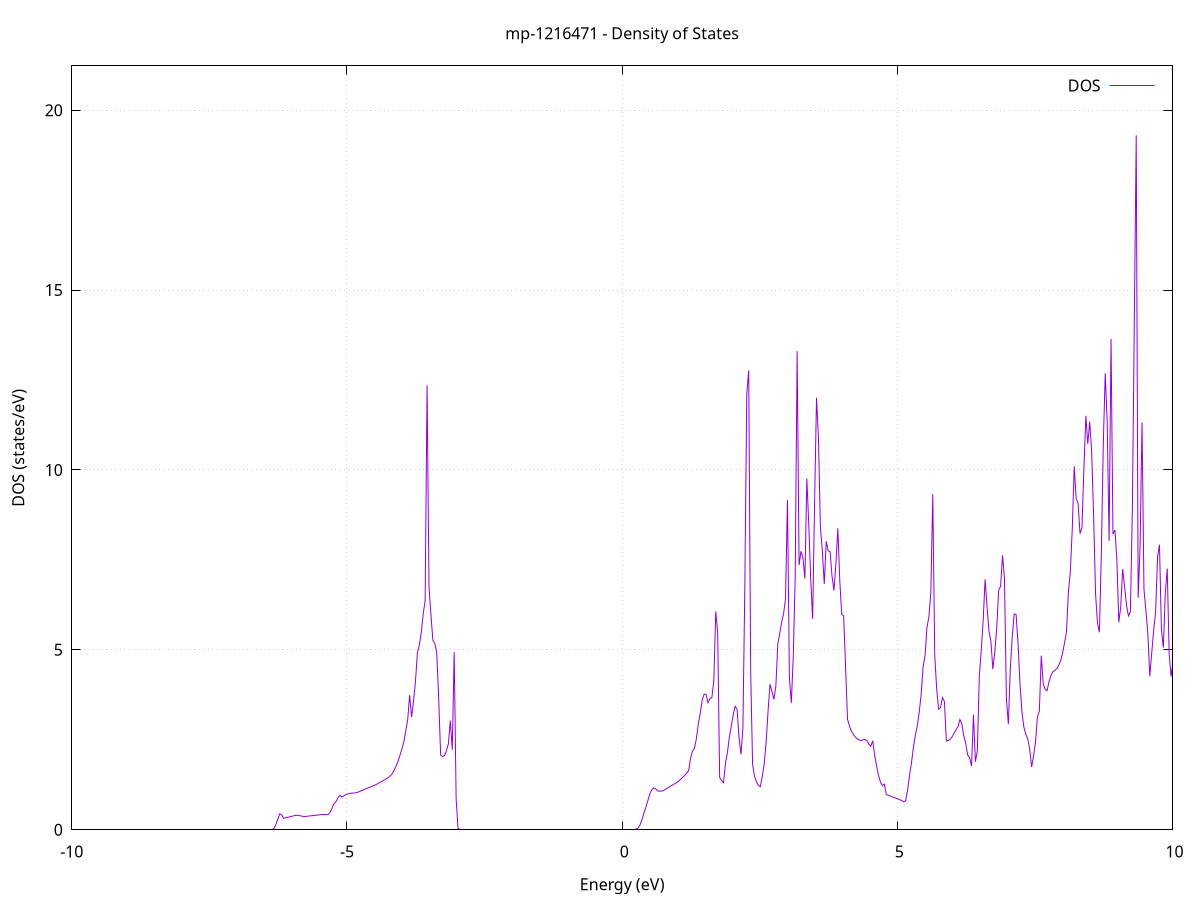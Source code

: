 set title 'mp-1216471 - Density of States'
set xlabel 'Energy (eV)'
set ylabel 'DOS (states/eV)'
set grid
set xrange [-10:10]
set yrange [0:21.230]
set xzeroaxis lt -1
set terminal png size 800,600
set output 'mp-1216471_dos_gnuplot.png'
plot '-' using 1:2 with lines title 'DOS'
-34.842600 0.000000
-34.807400 0.000000
-34.772200 0.000000
-34.737000 0.000000
-34.701800 0.000000
-34.666600 0.000000
-34.631400 0.000000
-34.596200 0.000000
-34.561000 0.000000
-34.525800 0.000000
-34.490600 0.000000
-34.455400 0.000000
-34.420200 0.000000
-34.385000 0.000000
-34.349700 0.000000
-34.314500 0.000000
-34.279300 0.000000
-34.244100 0.000000
-34.208900 0.000000
-34.173700 0.000000
-34.138500 0.000000
-34.103300 0.000000
-34.068100 0.000000
-34.032900 0.000000
-33.997700 0.000000
-33.962500 0.000000
-33.927300 0.000000
-33.892100 0.000000
-33.856900 0.000000
-33.821700 0.000000
-33.786500 0.000000
-33.751200 0.000000
-33.716000 0.000000
-33.680800 0.000000
-33.645600 0.000000
-33.610400 0.000000
-33.575200 0.000000
-33.540000 0.000000
-33.504800 0.000000
-33.469600 0.000000
-33.434400 0.000000
-33.399200 0.000000
-33.364000 0.000000
-33.328800 0.000000
-33.293600 0.000000
-33.258400 0.000000
-33.223200 0.000000
-33.187900 0.000000
-33.152700 0.000000
-33.117500 0.000000
-33.082300 0.000000
-33.047100 0.000000
-33.011900 0.000000
-32.976700 0.000000
-32.941500 0.000000
-32.906300 0.000000
-32.871100 0.000000
-32.835900 0.000000
-32.800700 0.000000
-32.765500 0.000000
-32.730300 0.000000
-32.695100 0.000000
-32.659900 0.000000
-32.624700 0.000000
-32.589400 0.000000
-32.554200 0.000000
-32.519000 0.000000
-32.483800 0.000000
-32.448600 0.000000
-32.413400 0.000000
-32.378200 0.000000
-32.343000 0.000000
-32.307800 0.000000
-32.272600 0.000000
-32.237400 0.000000
-32.202200 0.000000
-32.167000 0.000000
-32.131800 0.000000
-32.096600 0.000000
-32.061400 0.000000
-32.026200 0.000000
-31.990900 0.000000
-31.955700 0.000000
-31.920500 0.000000
-31.885300 0.000000
-31.850100 0.000000
-31.814900 0.000000
-31.779700 0.000000
-31.744500 0.000000
-31.709300 0.000000
-31.674100 0.000000
-31.638900 2.908600
-31.603700 18.404400
-31.568500 37.051000
-31.533300 29.030700
-31.498100 7.754800
-31.462900 14.136400
-31.427600 19.042100
-31.392400 38.258300
-31.357200 69.620100
-31.322000 35.448400
-31.286800 25.895700
-31.251600 0.000000
-31.216400 0.000000
-31.181200 0.000000
-31.146000 0.000000
-31.110800 0.000000
-31.075600 0.000000
-31.040400 0.000000
-31.005200 0.000000
-30.970000 0.016000
-30.934800 16.736400
-30.899600 46.243000
-30.864400 13.378600
-30.829100 13.669500
-30.793900 33.897800
-30.758700 20.008800
-30.723500 54.927100
-30.688300 46.913100
-30.653100 23.459900
-30.617900 53.032400
-30.582700 0.000000
-30.547500 0.000000
-30.512300 0.000000
-30.477100 0.000000
-30.441900 0.000000
-30.406700 0.000000
-30.371500 0.000000
-30.336300 0.000000
-30.301100 0.000000
-30.265900 0.000000
-30.230600 0.000000
-30.195400 0.000000
-30.160200 0.000000
-30.125000 0.000000
-30.089800 0.000000
-30.054600 0.000000
-30.019400 0.000000
-29.984200 0.000000
-29.949000 0.000000
-29.913800 0.000000
-29.878600 0.000000
-29.843400 0.000000
-29.808200 0.000000
-29.773000 0.000000
-29.737800 0.000000
-29.702600 0.000000
-29.667300 0.000000
-29.632100 0.000000
-29.596900 0.000000
-29.561700 0.000000
-29.526500 0.000000
-29.491300 0.000000
-29.456100 0.000000
-29.420900 0.000000
-29.385700 0.000000
-29.350500 0.000000
-29.315300 0.000000
-29.280100 0.000000
-29.244900 0.000000
-29.209700 0.000000
-29.174500 0.000000
-29.139300 0.000000
-29.104100 0.000000
-29.068800 0.000000
-29.033600 0.000000
-28.998400 0.000000
-28.963200 0.000000
-28.928000 0.000000
-28.892800 0.000000
-28.857600 0.000000
-28.822400 0.000000
-28.787200 0.000000
-28.752000 0.000000
-28.716800 0.000000
-28.681600 0.000000
-28.646400 0.000000
-28.611200 0.000000
-28.576000 0.000000
-28.540800 0.000000
-28.505600 0.000000
-28.470300 0.000000
-28.435100 0.000000
-28.399900 0.000000
-28.364700 0.000000
-28.329500 0.000000
-28.294300 0.000000
-28.259100 0.000000
-28.223900 0.000000
-28.188700 0.000000
-28.153500 0.000000
-28.118300 0.000000
-28.083100 0.000000
-28.047900 0.000000
-28.012700 0.000000
-27.977500 0.000000
-27.942300 0.000000
-27.907000 0.000000
-27.871800 0.000000
-27.836600 0.000000
-27.801400 0.000000
-27.766200 0.000000
-27.731000 0.000000
-27.695800 0.000000
-27.660600 0.000000
-27.625400 0.000000
-27.590200 0.000000
-27.555000 0.000000
-27.519800 0.000000
-27.484600 0.000000
-27.449400 0.000000
-27.414200 0.000000
-27.379000 0.000000
-27.343800 0.000000
-27.308500 0.000000
-27.273300 0.000000
-27.238100 0.000000
-27.202900 0.000000
-27.167700 0.000000
-27.132500 0.000000
-27.097300 0.000000
-27.062100 0.000000
-27.026900 0.000000
-26.991700 0.000000
-26.956500 0.000000
-26.921300 0.000000
-26.886100 0.000000
-26.850900 0.000000
-26.815700 0.000000
-26.780500 0.000000
-26.745300 0.000000
-26.710000 0.000000
-26.674800 0.000000
-26.639600 0.000000
-26.604400 0.000000
-26.569200 0.000000
-26.534000 0.000000
-26.498800 0.000000
-26.463600 0.000000
-26.428400 0.000000
-26.393200 0.000000
-26.358000 0.000000
-26.322800 0.000000
-26.287600 0.000000
-26.252400 0.000000
-26.217200 0.000000
-26.182000 0.000000
-26.146800 0.000000
-26.111500 0.000000
-26.076300 0.000000
-26.041100 0.000000
-26.005900 0.000000
-25.970700 0.000000
-25.935500 0.000000
-25.900300 0.000000
-25.865100 0.000000
-25.829900 0.000000
-25.794700 0.000000
-25.759500 0.000000
-25.724300 0.000000
-25.689100 0.000000
-25.653900 0.000000
-25.618700 0.000000
-25.583500 0.000000
-25.548200 0.000000
-25.513000 0.000000
-25.477800 0.000000
-25.442600 0.000000
-25.407400 0.000000
-25.372200 0.000000
-25.337000 0.000000
-25.301800 0.000000
-25.266600 0.000000
-25.231400 0.000000
-25.196200 0.000000
-25.161000 0.000000
-25.125800 0.000000
-25.090600 0.000000
-25.055400 0.000000
-25.020200 0.000000
-24.985000 0.000000
-24.949700 0.000000
-24.914500 0.000000
-24.879300 0.000000
-24.844100 0.000000
-24.808900 0.000000
-24.773700 0.000000
-24.738500 0.000000
-24.703300 0.000000
-24.668100 0.000000
-24.632900 0.000000
-24.597700 0.000000
-24.562500 0.000000
-24.527300 0.000000
-24.492100 0.000000
-24.456900 0.000000
-24.421700 0.000000
-24.386500 0.000000
-24.351200 0.000000
-24.316000 0.000000
-24.280800 0.000000
-24.245600 0.000000
-24.210400 0.000000
-24.175200 0.000000
-24.140000 0.000000
-24.104800 0.000000
-24.069600 0.000000
-24.034400 0.000000
-23.999200 0.000000
-23.964000 0.000000
-23.928800 0.000000
-23.893600 0.000000
-23.858400 0.000000
-23.823200 0.000000
-23.787900 0.000000
-23.752700 0.000000
-23.717500 0.000000
-23.682300 0.000000
-23.647100 0.000000
-23.611900 0.000000
-23.576700 0.000000
-23.541500 0.000000
-23.506300 0.000000
-23.471100 0.000000
-23.435900 0.000000
-23.400700 0.000000
-23.365500 0.000000
-23.330300 0.000000
-23.295100 0.000000
-23.259900 0.000000
-23.224700 0.000000
-23.189400 0.000000
-23.154200 0.000000
-23.119000 0.000000
-23.083800 0.000000
-23.048600 0.000000
-23.013400 0.000000
-22.978200 0.000000
-22.943000 0.000000
-22.907800 0.000000
-22.872600 0.000000
-22.837400 0.000000
-22.802200 0.000000
-22.767000 0.000000
-22.731800 0.000000
-22.696600 0.000000
-22.661400 0.000000
-22.626200 0.000000
-22.590900 0.000000
-22.555700 0.000000
-22.520500 0.000000
-22.485300 0.000000
-22.450100 0.000000
-22.414900 0.000000
-22.379700 0.000000
-22.344500 0.000000
-22.309300 0.000000
-22.274100 0.000000
-22.238900 0.000000
-22.203700 0.000000
-22.168500 0.000000
-22.133300 0.000000
-22.098100 0.000000
-22.062900 0.000000
-22.027600 0.000000
-21.992400 0.000000
-21.957200 0.000000
-21.922000 0.000000
-21.886800 0.000000
-21.851600 0.000000
-21.816400 0.000000
-21.781200 0.000000
-21.746000 0.000000
-21.710800 0.000000
-21.675600 0.000000
-21.640400 0.000000
-21.605200 0.000000
-21.570000 0.000000
-21.534800 0.000000
-21.499600 0.000000
-21.464400 0.000000
-21.429100 0.000000
-21.393900 0.000000
-21.358700 0.000000
-21.323500 0.000000
-21.288300 0.000000
-21.253100 0.000000
-21.217900 0.000000
-21.182700 0.000000
-21.147500 0.000000
-21.112300 0.000000
-21.077100 0.000000
-21.041900 0.000000
-21.006700 0.000000
-20.971500 0.000000
-20.936300 0.000000
-20.901100 0.000000
-20.865900 0.000000
-20.830600 0.000000
-20.795400 0.000000
-20.760200 0.000000
-20.725000 0.000000
-20.689800 0.000000
-20.654600 0.000000
-20.619400 0.000000
-20.584200 0.000000
-20.549000 0.000000
-20.513800 0.000000
-20.478600 0.000000
-20.443400 0.000000
-20.408200 0.000000
-20.373000 0.000000
-20.337800 0.000000
-20.302600 0.000000
-20.267400 0.000000
-20.232100 0.000000
-20.196900 0.000000
-20.161700 0.000000
-20.126500 0.000000
-20.091300 0.000000
-20.056100 0.000000
-20.020900 0.000000
-19.985700 0.000000
-19.950500 0.000000
-19.915300 0.000000
-19.880100 0.000000
-19.844900 0.000000
-19.809700 0.000000
-19.774500 0.000000
-19.739300 0.000000
-19.704100 0.000000
-19.668800 0.000000
-19.633600 0.000000
-19.598400 0.000000
-19.563200 0.000000
-19.528000 0.000000
-19.492800 0.000000
-19.457600 0.000000
-19.422400 0.000000
-19.387200 0.000000
-19.352000 0.000000
-19.316800 0.000000
-19.281600 0.000000
-19.246400 0.000000
-19.211200 0.000000
-19.176000 0.000000
-19.140800 0.000000
-19.105600 0.000000
-19.070300 0.000000
-19.035100 0.000000
-18.999900 0.000000
-18.964700 0.000000
-18.929500 0.000000
-18.894300 0.000000
-18.859100 0.000000
-18.823900 0.000000
-18.788700 0.000000
-18.753500 0.000000
-18.718300 0.000000
-18.683100 0.000000
-18.647900 0.000000
-18.612700 0.000000
-18.577500 0.000000
-18.542300 0.000000
-18.507100 0.000000
-18.471800 0.000000
-18.436600 0.000000
-18.401400 0.000000
-18.366200 0.000000
-18.331000 0.000000
-18.295800 0.000000
-18.260600 0.000000
-18.225400 0.000000
-18.190200 0.000000
-18.155000 0.000000
-18.119800 0.000000
-18.084600 0.000000
-18.049400 0.000000
-18.014200 0.000000
-17.979000 0.000000
-17.943800 0.000000
-17.908500 0.000000
-17.873300 0.000000
-17.838100 0.000000
-17.802900 0.000000
-17.767700 0.000000
-17.732500 0.000000
-17.697300 0.000000
-17.662100 0.000000
-17.626900 0.000000
-17.591700 0.000000
-17.556500 0.000000
-17.521300 0.000000
-17.486100 0.000000
-17.450900 0.000000
-17.415700 0.000000
-17.380500 0.000000
-17.345300 0.000000
-17.310000 0.000000
-17.274800 0.000000
-17.239600 0.000000
-17.204400 0.000000
-17.169200 0.000000
-17.134000 0.000000
-17.098800 0.000000
-17.063600 0.000000
-17.028400 0.000000
-16.993200 0.000000
-16.958000 0.000000
-16.922800 0.000000
-16.887600 0.000000
-16.852400 0.000000
-16.817200 0.000000
-16.782000 0.000000
-16.746800 0.000000
-16.711500 0.000000
-16.676300 0.000000
-16.641100 0.000000
-16.605900 0.000000
-16.570700 0.000000
-16.535500 0.000000
-16.500300 0.000000
-16.465100 0.000000
-16.429900 0.000000
-16.394700 0.000000
-16.359500 0.000000
-16.324300 0.000000
-16.289100 0.000000
-16.253900 0.000000
-16.218700 0.000000
-16.183500 0.000000
-16.148200 0.000000
-16.113000 0.000000
-16.077800 0.000000
-16.042600 0.000000
-16.007400 0.000000
-15.972200 0.000000
-15.937000 0.000000
-15.901800 0.000000
-15.866600 0.000000
-15.831400 0.000000
-15.796200 0.000000
-15.761000 0.000000
-15.725800 0.000000
-15.690600 0.000000
-15.655400 0.000000
-15.620200 0.000000
-15.585000 0.000000
-15.549700 0.000000
-15.514500 0.000000
-15.479300 0.000000
-15.444100 0.000000
-15.408900 0.000000
-15.373700 0.000000
-15.338500 0.000000
-15.303300 0.000000
-15.268100 0.000000
-15.232900 0.000000
-15.197700 0.000000
-15.162500 0.000000
-15.127300 0.000000
-15.092100 0.000000
-15.056900 0.000000
-15.021700 0.000000
-14.986500 0.000000
-14.951200 0.000000
-14.916000 0.000000
-14.880800 0.000000
-14.845600 0.000000
-14.810400 0.000000
-14.775200 0.000000
-14.740000 0.000000
-14.704800 0.000000
-14.669600 0.000000
-14.634400 0.000000
-14.599200 0.000000
-14.564000 0.000000
-14.528800 0.000000
-14.493600 0.000000
-14.458400 0.000000
-14.423200 0.000000
-14.387900 0.000000
-14.352700 0.000000
-14.317500 0.000000
-14.282300 0.000000
-14.247100 0.000000
-14.211900 0.000000
-14.176700 0.000000
-14.141500 0.000000
-14.106300 0.000000
-14.071100 0.000000
-14.035900 0.000000
-14.000700 0.000000
-13.965500 0.000000
-13.930300 0.000000
-13.895100 0.000000
-13.859900 0.000000
-13.824700 0.000000
-13.789400 0.000000
-13.754200 0.000000
-13.719000 0.000000
-13.683800 0.000000
-13.648600 0.000000
-13.613400 0.000000
-13.578200 0.000000
-13.543000 0.000000
-13.507800 0.000000
-13.472600 0.000000
-13.437400 0.000000
-13.402200 0.000000
-13.367000 0.000000
-13.331800 0.000000
-13.296600 0.000000
-13.261400 0.000000
-13.226200 0.000000
-13.190900 0.000000
-13.155700 0.000000
-13.120500 0.000000
-13.085300 0.000000
-13.050100 0.000000
-13.014900 0.000000
-12.979700 0.000000
-12.944500 0.000000
-12.909300 0.000000
-12.874100 0.000000
-12.838900 0.000000
-12.803700 0.000000
-12.768500 0.000000
-12.733300 0.000000
-12.698100 0.000000
-12.662900 0.000000
-12.627700 0.000000
-12.592400 0.000000
-12.557200 0.000000
-12.522000 0.000000
-12.486800 0.000000
-12.451600 0.000000
-12.416400 0.000000
-12.381200 0.000000
-12.346000 0.000000
-12.310800 0.000000
-12.275600 0.000000
-12.240400 0.000000
-12.205200 0.000000
-12.170000 0.000000
-12.134800 0.000000
-12.099600 0.000000
-12.064400 0.000000
-12.029100 0.000000
-11.993900 0.000000
-11.958700 0.000000
-11.923500 0.000000
-11.888300 0.000000
-11.853100 0.000000
-11.817900 0.000000
-11.782700 0.000000
-11.747500 0.000000
-11.712300 0.000000
-11.677100 0.000000
-11.641900 0.000000
-11.606700 0.000000
-11.571500 0.000000
-11.536300 0.000000
-11.501100 0.000000
-11.465900 0.000000
-11.430600 0.000000
-11.395400 0.000000
-11.360200 0.000000
-11.325000 0.000000
-11.289800 0.000000
-11.254600 0.000000
-11.219400 0.000000
-11.184200 0.000000
-11.149000 0.000000
-11.113800 0.000000
-11.078600 0.000000
-11.043400 0.000000
-11.008200 0.000000
-10.973000 0.000000
-10.937800 0.000000
-10.902600 0.000000
-10.867400 0.000000
-10.832100 0.000000
-10.796900 0.000000
-10.761700 0.000000
-10.726500 0.000000
-10.691300 0.000000
-10.656100 0.000000
-10.620900 0.000000
-10.585700 0.000000
-10.550500 0.000000
-10.515300 0.000000
-10.480100 0.000000
-10.444900 0.000000
-10.409700 0.000000
-10.374500 0.000000
-10.339300 0.000000
-10.304100 0.000000
-10.268800 0.000000
-10.233600 0.000000
-10.198400 0.000000
-10.163200 0.000000
-10.128000 0.000000
-10.092800 0.000000
-10.057600 0.000000
-10.022400 0.000000
-9.987200 0.000000
-9.952000 0.000000
-9.916800 0.000000
-9.881600 0.000000
-9.846400 0.000000
-9.811200 0.000000
-9.776000 0.000000
-9.740800 0.000000
-9.705600 0.000000
-9.670300 0.000000
-9.635100 0.000000
-9.599900 0.000000
-9.564700 0.000000
-9.529500 0.000000
-9.494300 0.000000
-9.459100 0.000000
-9.423900 0.000000
-9.388700 0.000000
-9.353500 0.000000
-9.318300 0.000000
-9.283100 0.000000
-9.247900 0.000000
-9.212700 0.000000
-9.177500 0.000000
-9.142300 0.000000
-9.107100 0.000000
-9.071800 0.000000
-9.036600 0.000000
-9.001400 0.000000
-8.966200 0.000000
-8.931000 0.000000
-8.895800 0.000000
-8.860600 0.000000
-8.825400 0.000000
-8.790200 0.000000
-8.755000 0.000000
-8.719800 0.000000
-8.684600 0.000000
-8.649400 0.000000
-8.614200 0.000000
-8.579000 0.000000
-8.543800 0.000000
-8.508500 0.000000
-8.473300 0.000000
-8.438100 0.000000
-8.402900 0.000000
-8.367700 0.000000
-8.332500 0.000000
-8.297300 0.000000
-8.262100 0.000000
-8.226900 0.000000
-8.191700 0.000000
-8.156500 0.000000
-8.121300 0.000000
-8.086100 0.000000
-8.050900 0.000000
-8.015700 0.000000
-7.980500 0.000000
-7.945300 0.000000
-7.910000 0.000000
-7.874800 0.000000
-7.839600 0.000000
-7.804400 0.000000
-7.769200 0.000000
-7.734000 0.000000
-7.698800 0.000000
-7.663600 0.000000
-7.628400 0.000000
-7.593200 0.000000
-7.558000 0.000000
-7.522800 0.000000
-7.487600 0.000000
-7.452400 0.000000
-7.417200 0.000000
-7.382000 0.000000
-7.346800 0.000000
-7.311500 0.000000
-7.276300 0.000000
-7.241100 0.000000
-7.205900 0.000000
-7.170700 0.000000
-7.135500 0.000000
-7.100300 0.000000
-7.065100 0.000000
-7.029900 0.000000
-6.994700 0.000000
-6.959500 0.000000
-6.924300 0.000000
-6.889100 0.000000
-6.853900 0.000000
-6.818700 0.000000
-6.783500 0.000000
-6.748200 0.000000
-6.713000 0.000000
-6.677800 0.000000
-6.642600 0.000000
-6.607400 0.000000
-6.572200 0.000000
-6.537000 0.000000
-6.501800 0.000000
-6.466600 0.000000
-6.431400 0.000000
-6.396200 0.000000
-6.361000 0.000000
-6.325800 0.039100
-6.290600 0.155600
-6.255400 0.301400
-6.220200 0.447200
-6.185000 0.412700
-6.149700 0.317500
-6.114500 0.331100
-6.079300 0.344700
-6.044100 0.358300
-6.008900 0.371900
-5.973700 0.385500
-5.938500 0.399000
-5.903300 0.404300
-5.868100 0.395300
-5.832900 0.383900
-5.797700 0.372600
-5.762500 0.369700
-5.727300 0.375500
-5.692100 0.381700
-5.656900 0.387800
-5.621700 0.394000
-5.586500 0.400200
-5.551200 0.406300
-5.516000 0.412500
-5.480800 0.418600
-5.445600 0.424800
-5.410400 0.426300
-5.375200 0.417200
-5.340000 0.425300
-5.304800 0.493900
-5.269600 0.605400
-5.234400 0.726200
-5.199200 0.779200
-5.164000 0.885100
-5.128800 0.954600
-5.093600 0.911700
-5.058400 0.943400
-5.023200 0.974700
-4.988000 0.996700
-4.952700 1.010800
-4.917500 1.018200
-4.882300 1.020700
-4.847100 1.026200
-4.811900 1.039200
-4.776700 1.060500
-4.741500 1.081800
-4.706300 1.104900
-4.671100 1.129300
-4.635900 1.151800
-4.600700 1.173900
-4.565500 1.194600
-4.530300 1.216600
-4.495100 1.240500
-4.459900 1.265200
-4.424700 1.294500
-4.389400 1.325300
-4.354200 1.356100
-4.319000 1.387000
-4.283800 1.417900
-4.248600 1.451900
-4.213400 1.499800
-4.178200 1.556400
-4.143000 1.660100
-4.107800 1.768700
-4.072600 1.902300
-4.037400 2.071900
-4.002200 2.238900
-3.967000 2.441900
-3.931800 2.749900
-3.896600 3.057900
-3.861400 3.748600
-3.826200 3.131200
-3.790900 3.570700
-3.755700 4.112200
-3.720500 4.920300
-3.685300 5.134200
-3.650100 5.484200
-3.614900 5.995100
-3.579700 6.368800
-3.544500 12.351900
-3.509300 6.752300
-3.474100 5.974900
-3.438900 5.262500
-3.403700 5.178100
-3.368500 4.914400
-3.333300 3.651800
-3.298100 2.074200
-3.262900 2.037600
-3.227700 2.058900
-3.192400 2.200500
-3.157200 2.391500
-3.122000 3.036400
-3.086800 2.229500
-3.051600 4.937400
-3.016400 0.843300
-2.981200 0.033700
-2.946000 0.000000
-2.910800 0.000000
-2.875600 0.000000
-2.840400 0.000000
-2.805200 0.000000
-2.770000 0.000000
-2.734800 0.000000
-2.699600 0.000000
-2.664400 0.000000
-2.629100 0.000000
-2.593900 0.000000
-2.558700 0.000000
-2.523500 0.000000
-2.488300 0.000000
-2.453100 0.000000
-2.417900 0.000000
-2.382700 0.000000
-2.347500 0.000000
-2.312300 0.000000
-2.277100 0.000000
-2.241900 0.000000
-2.206700 0.000000
-2.171500 0.000000
-2.136300 0.000000
-2.101100 0.000000
-2.065900 0.000000
-2.030600 0.000000
-1.995400 0.000000
-1.960200 0.000000
-1.925000 0.000000
-1.889800 0.000000
-1.854600 0.000000
-1.819400 0.000000
-1.784200 0.000000
-1.749000 0.000000
-1.713800 0.000000
-1.678600 0.000000
-1.643400 0.000000
-1.608200 0.000000
-1.573000 0.000000
-1.537800 0.000000
-1.502600 0.000000
-1.467400 0.000000
-1.432100 0.000000
-1.396900 0.000000
-1.361700 0.000000
-1.326500 0.000000
-1.291300 0.000000
-1.256100 0.000000
-1.220900 0.000000
-1.185700 0.000000
-1.150500 0.000000
-1.115300 0.000000
-1.080100 0.000000
-1.044900 0.000000
-1.009700 0.000000
-0.974500 0.000000
-0.939300 0.000000
-0.904100 0.000000
-0.868800 0.000000
-0.833600 0.000000
-0.798400 0.000000
-0.763200 0.000000
-0.728000 0.000000
-0.692800 0.000000
-0.657600 0.000000
-0.622400 0.000000
-0.587200 0.000000
-0.552000 0.000000
-0.516800 0.000000
-0.481600 0.000000
-0.446400 0.000000
-0.411200 0.000000
-0.376000 0.000000
-0.340800 0.000000
-0.305600 0.000000
-0.270300 0.000000
-0.235100 0.000000
-0.199900 0.000000
-0.164700 0.000000
-0.129500 0.000000
-0.094300 0.000000
-0.059100 0.000000
-0.023900 0.000000
0.011300 0.000000
0.046500 0.000000
0.081700 0.000000
0.116900 0.000000
0.152100 0.000000
0.187300 0.000000
0.222500 0.000000
0.257700 0.017800
0.292900 0.051700
0.328200 0.145400
0.363400 0.295600
0.398600 0.476200
0.433800 0.640900
0.469000 0.820900
0.504200 1.003100
0.539400 1.112700
0.574600 1.159900
0.609800 1.137800
0.645000 1.079600
0.680200 1.072700
0.715400 1.075200
0.750600 1.089700
0.785800 1.120500
0.821000 1.155400
0.856200 1.188400
0.891500 1.221300
0.926700 1.253300
0.961900 1.286600
0.997100 1.321900
1.032300 1.361000
1.067500 1.407800
1.102700 1.460800
1.137900 1.517200
1.173100 1.577300
1.208300 1.643000
1.243500 1.994300
1.278700 2.191000
1.313900 2.268800
1.349100 2.533200
1.384300 2.947900
1.419500 3.241700
1.454700 3.605200
1.490000 3.769700
1.525200 3.758700
1.560400 3.532300
1.595600 3.650100
1.630800 3.678300
1.666000 4.145500
1.701200 6.069800
1.736400 5.448300
1.771600 1.455200
1.806800 1.368400
1.842000 1.307500
1.877200 1.851100
1.912400 2.139800
1.947600 2.569100
1.982800 2.877800
2.018000 3.191800
2.053200 3.433500
2.088500 3.348100
2.123700 2.568500
2.158900 2.094000
2.194100 2.822300
2.229300 6.778100
2.264500 12.115000
2.299700 12.767100
2.334900 4.448100
2.370100 1.817300
2.405300 1.488700
2.440500 1.332800
2.475700 1.233800
2.510900 1.196000
2.546100 1.484700
2.581300 1.836600
2.616500 2.438500
2.651700 3.304900
2.687000 4.045000
2.722200 3.843600
2.757400 3.623400
2.792600 3.984200
2.827800 5.150400
2.863000 5.456500
2.898200 5.770300
2.933400 6.007500
2.968600 6.424800
3.003800 9.160000
3.039000 4.232000
3.074200 3.527000
3.109400 4.814600
3.144600 7.038500
3.179800 13.302100
3.215000 7.356000
3.250300 7.742800
3.285500 7.547000
3.320700 6.979300
3.355900 9.760300
3.391100 8.488200
3.426300 6.961600
3.461500 5.856800
3.496700 9.078800
3.531900 12.008400
3.567100 10.873000
3.602300 8.398300
3.637500 7.749300
3.672700 6.828600
3.707900 8.018900
3.743100 7.751200
3.778300 7.733100
3.813500 7.046300
3.848800 6.647800
3.884000 7.397500
3.919200 8.379300
3.954400 6.925900
3.989600 5.982400
4.024800 5.945800
4.060000 4.506100
4.095200 3.073200
4.130400 2.883400
4.165600 2.744200
4.200800 2.648400
4.236000 2.577100
4.271200 2.527600
4.306400 2.501400
4.341600 2.477700
4.376800 2.501900
4.412000 2.508000
4.447300 2.479800
4.482500 2.381400
4.517700 2.319600
4.552900 2.475200
4.588100 2.082900
4.623300 1.773200
4.658500 1.509900
4.693700 1.325300
4.728900 1.227100
4.764100 1.266000
4.799300 0.982100
4.834500 0.960100
4.869700 0.939100
4.904900 0.918200
4.940100 0.897300
4.975300 0.876400
5.010600 0.855500
5.045800 0.834600
5.081000 0.813800
5.116200 0.778400
5.151400 0.809600
5.186600 1.101400
5.221800 1.511100
5.257000 1.860300
5.292200 2.287700
5.327400 2.628900
5.362600 2.884300
5.397800 3.266700
5.433000 3.764800
5.468200 4.530400
5.503400 4.833000
5.538600 5.624400
5.573800 5.917400
5.609100 6.587400
5.644300 9.329000
5.679500 4.866400
5.714700 3.926000
5.749900 3.349900
5.785100 3.396900
5.820300 3.672200
5.855500 3.568200
5.890700 2.468600
5.925900 2.480800
5.961100 2.518100
5.996300 2.583400
6.031500 2.686400
6.066700 2.783300
6.101900 2.863200
6.137100 3.063700
6.172300 2.940200
6.207600 2.605300
6.242800 2.404600
6.278000 2.076300
6.313200 2.003000
6.348400 1.771500
6.383600 3.198600
6.418800 1.890100
6.454000 2.203200
6.489200 4.249900
6.524400 4.985000
6.559600 5.804600
6.594800 6.956900
6.630000 6.204700
6.665200 5.522000
6.700400 5.244200
6.735600 4.464900
6.770900 4.943300
6.806100 5.606200
6.841300 6.659300
6.876500 6.764000
6.911700 7.625900
6.946900 6.978500
6.982100 3.650100
7.017300 2.934500
7.052500 4.466700
7.087700 5.342100
7.122900 5.998300
7.158100 5.982300
7.193300 5.185300
7.228500 4.072100
7.263700 3.284300
7.298900 2.857300
7.334100 2.658200
7.369400 2.526600
7.404600 2.257100
7.439800 1.747400
7.475000 2.045800
7.510200 2.436900
7.545400 3.141300
7.580600 3.293200
7.615800 4.836700
7.651000 4.054600
7.686200 3.902400
7.721400 3.868100
7.756600 4.119300
7.791800 4.292100
7.827000 4.389600
7.862200 4.434100
7.897400 4.475600
7.932600 4.568800
7.967900 4.701900
8.003100 4.915100
8.038300 5.189200
8.073500 5.505200
8.108700 6.610200
8.143900 7.174700
8.179100 8.372600
8.214300 10.100300
8.249500 9.198500
8.284700 9.078100
8.319900 8.229600
8.355100 8.392800
8.390300 10.040700
8.425500 11.504600
8.460700 10.722100
8.495900 11.343700
8.531100 10.507200
8.566400 8.751800
8.601600 6.565800
8.636800 5.746300
8.672000 5.487600
8.707200 7.712900
8.742400 10.698900
8.777600 12.685800
8.812800 11.376200
8.848000 8.028400
8.883200 13.641500
8.918400 8.217700
8.953600 8.331200
8.988800 7.524800
9.024000 5.768300
9.059200 6.190100
9.094400 7.245000
9.129700 6.755800
9.164900 6.228000
9.200100 5.943100
9.235300 6.058700
9.270500 8.881800
9.305700 14.050600
9.340900 19.300200
9.376100 6.448200
9.411300 7.887400
9.446500 11.320700
9.481700 6.684100
9.516900 6.079600
9.552100 5.455200
9.587300 4.263700
9.622500 4.907800
9.657700 5.552600
9.692900 6.042200
9.728200 7.572900
9.763400 7.920000
9.798600 5.570200
9.833800 5.061600
9.869000 6.578100
9.904200 7.259600
9.939400 4.896600
9.974600 4.256500
10.009800 4.691600
10.045000 4.056000
10.080200 4.596400
10.115400 4.785600
10.150600 4.598200
10.185800 4.587300
10.221000 3.660500
10.256200 3.599800
10.291400 2.810800
10.326700 1.995400
10.361900 1.806500
10.397100 1.830700
10.432300 2.030200
10.467500 2.387300
10.502700 2.727400
10.537900 3.169100
10.573100 3.905600
10.608300 5.562200
10.643500 6.004900
10.678700 6.094500
10.713900 6.007300
10.749100 5.904200
10.784300 5.078500
10.819500 4.903100
10.854700 4.658100
10.890000 4.354100
10.925200 3.907800
10.960400 3.557600
10.995600 3.542400
11.030800 3.628500
11.066000 4.278500
11.101200 4.860000
11.136400 5.018800
11.171600 5.071200
11.206800 4.780500
11.242000 4.122000
11.277200 3.959800
11.312400 3.385900
11.347600 2.096700
11.382800 1.119500
11.418000 1.546700
11.453200 2.837500
11.488500 3.734000
11.523700 2.275000
11.558900 2.554600
11.594100 2.444900
11.629300 2.319600
11.664500 2.299400
11.699700 2.648000
11.734900 3.435300
11.770100 4.456400
11.805300 6.082900
11.840500 6.633000
11.875700 6.519200
11.910900 6.640200
11.946100 7.569700
11.981300 7.719100
12.016500 3.736100
12.051700 3.627800
12.087000 3.878300
12.122200 3.530300
12.157400 2.171900
12.192600 2.034500
12.227800 1.989700
12.263000 1.955300
12.298200 1.965600
12.333400 1.987100
12.368600 1.997200
12.403800 2.060900
12.439000 2.190100
12.474200 2.377300
12.509400 2.459500
12.544600 2.514000
12.579800 2.832900
12.615000 3.906000
12.650300 4.586800
12.685500 4.064000
12.720700 4.570700
12.755900 5.428000
12.791100 5.931800
12.826300 7.241800
12.861500 4.065600
12.896700 3.652600
12.931900 2.851800
12.967100 2.598700
13.002300 2.604700
13.037500 2.523500
13.072700 2.836700
13.107900 3.463400
13.143100 4.027500
13.178300 4.409800
13.213500 4.792900
13.248800 5.678300
13.284000 4.497200
13.319200 3.168500
13.354400 2.793000
13.389600 2.586000
13.424800 2.352400
13.460000 2.086400
13.495200 1.881500
13.530400 1.877200
13.565600 3.168600
13.600800 3.461500
13.636000 3.460400
13.671200 3.464400
13.706400 3.149100
13.741600 2.847700
13.776800 2.561400
13.812000 2.376200
13.847300 2.103300
13.882500 1.930200
13.917700 1.663300
13.952900 1.436700
13.988100 1.833600
14.023300 1.351100
14.058500 1.028300
14.093700 0.896200
14.128900 0.909000
14.164100 0.965500
14.199300 1.035400
14.234500 1.130400
14.269700 1.264200
14.304900 1.468000
14.340100 1.695300
14.375300 1.995900
14.410600 1.989300
14.445800 1.584700
14.481000 1.171700
14.516200 1.032800
14.551400 0.962300
14.586600 0.887300
14.621800 0.797200
14.657000 0.747300
14.692200 0.704600
14.727400 0.661900
14.762600 0.619200
14.797800 0.576500
14.833000 0.540300
14.868200 0.527000
14.903400 0.520300
14.938600 0.513400
14.973800 0.506400
15.009100 0.499100
15.044300 0.459800
15.079500 0.381300
15.114700 0.320600
15.149900 0.250800
15.185100 0.244700
15.220300 0.244000
15.255500 0.247000
15.290700 0.253500
15.325900 0.263600
15.361100 0.277400
15.396300 0.295200
15.431500 0.316800
15.466700 0.534800
15.501900 0.488400
15.537100 0.495100
15.572300 0.502700
15.607600 0.528800
15.642800 0.584500
15.678000 0.632000
15.713200 0.689500
15.748400 0.740700
15.783600 0.778300
15.818800 0.898100
15.854000 0.860200
15.889200 0.803200
15.924400 0.931200
15.959600 1.707800
15.994800 1.453600
16.030000 1.227000
16.065200 0.754900
16.100400 0.612000
16.135600 0.601500
16.170800 0.596000
16.206100 0.595800
16.241300 0.599900
16.276500 0.606900
16.311700 0.616200
16.346900 0.627300
16.382100 0.640300
16.417300 0.660200
16.452500 0.670700
16.487700 0.682700
16.522900 0.700100
16.558100 0.721000
16.593300 0.747000
16.628500 0.778400
16.663700 0.818200
16.698900 0.862500
16.734100 0.894200
16.769400 0.916900
16.804600 0.949300
16.839800 0.981800
16.875000 1.015400
16.910200 1.045000
16.945400 1.073100
16.980600 1.121200
17.015800 1.194700
17.051000 1.263100
17.086200 1.326400
17.121400 1.390600
17.156600 1.461600
17.191800 1.545500
17.227000 1.655800
17.262200 1.781000
17.297400 1.936200
17.332600 2.026400
17.367900 2.078400
17.403100 2.106300
17.438300 2.100000
17.473500 2.123300
17.508700 2.131500
17.543900 2.117600
17.579100 2.071700
17.614300 1.985900
17.649500 1.924200
17.684700 1.889500
17.719900 1.941100
17.755100 2.187900
17.790300 2.070000
17.825500 1.989500
17.860700 1.923600
17.895900 1.909500
17.931100 1.839800
17.966400 1.749400
18.001600 1.635300
18.036800 1.503100
18.072000 1.380400
18.107200 1.263000
18.142400 1.156100
18.177600 1.915600
18.212800 1.758800
18.248000 1.737500
18.283200 1.704000
18.318400 1.643300
18.353600 1.558500
18.388800 1.535300
18.424000 1.621900
18.459200 1.674200
18.494400 1.819400
18.529700 2.584800
18.564900 2.283200
18.600100 2.156800
18.635300 2.135600
18.670500 2.133300
18.705700 2.138500
18.740900 2.151200
18.776100 2.173800
18.811300 2.163500
18.846500 2.095100
18.881700 1.943900
18.916900 1.843900
18.952100 1.835700
18.987300 1.852100
19.022500 1.885600
19.057700 1.977600
19.092900 2.105200
19.128200 2.247200
19.163400 2.250000
19.198600 2.291600
19.233800 2.347800
19.269000 2.374400
19.304200 2.554900
19.339400 2.328200
19.374600 2.384200
19.409800 2.598900
19.445000 2.734100
19.480200 2.609500
19.515400 2.353500
19.550600 2.175000
19.585800 2.109900
19.621000 2.113000
19.656200 2.023300
19.691400 1.909100
19.726700 1.862900
19.761900 1.792700
19.797100 1.695800
19.832300 1.633800
19.867500 1.588600
19.902700 1.617200
19.937900 2.112400
19.973100 2.541800
20.008300 2.713800
20.043500 2.955100
20.078700 3.088000
20.113900 3.431200
20.149100 3.693500
20.184300 4.019300
20.219500 3.502000
20.254700 3.257100
20.290000 3.256000
20.325200 3.312100
20.360400 3.267500
20.395600 3.628500
20.430800 3.616000
20.466000 2.847800
20.501200 2.462900
20.536400 2.468700
20.571600 2.506100
20.606800 2.583800
20.642000 2.848100
20.677200 3.274300
20.712400 3.075300
20.747600 2.493600
20.782800 2.222000
20.818000 2.418700
20.853200 2.673200
20.888500 2.892600
20.923700 2.807000
20.958900 2.810300
20.994100 2.679400
21.029300 2.652600
21.064500 2.623000
21.099700 2.679100
21.134900 2.818100
21.170100 2.752800
21.205300 2.795700
21.240500 2.968800
21.275700 3.672900
21.310900 5.825200
21.346100 6.722700
21.381300 7.439800
21.416500 8.376300
21.451700 8.720900
21.487000 5.585200
21.522200 4.098700
21.557400 3.395300
21.592600 3.039900
21.627800 2.783600
21.663000 2.755300
21.698200 3.113800
21.733400 3.609300
21.768600 4.176000
21.803800 4.422900
21.839000 4.568000
21.874200 4.388800
21.909400 4.220800
21.944600 4.109100
21.979800 3.884400
22.015000 3.850400
22.050300 4.317500
22.085500 3.562100
22.120700 3.365300
22.155900 2.861300
22.191100 2.631800
22.226300 2.318000
22.261500 2.342000
22.296700 2.628800
22.331900 3.421100
22.367100 4.130100
22.402300 4.622100
22.437500 4.529500
22.472700 4.707200
22.507900 5.077000
22.543100 4.842800
22.578300 5.279800
22.613500 4.657900
22.648800 4.333200
22.684000 4.327300
22.719200 4.358400
22.754400 3.711200
22.789600 3.650300
22.824800 4.047700
22.860000 4.451900
22.895200 5.285600
22.930400 5.682000
22.965600 5.761700
23.000800 5.613000
23.036000 5.628900
23.071200 5.687000
23.106400 4.144600
23.141600 3.124700
23.176800 1.954700
23.212000 1.504100
23.247300 1.499300
23.282500 1.492500
23.317700 1.521700
23.352900 1.769500
23.388100 2.072900
23.423300 2.136500
23.458500 2.310600
23.493700 2.518900
23.528900 2.782900
23.564100 3.011000
23.599300 3.189800
23.634500 3.271100
23.669700 3.282600
23.704900 3.675800
23.740100 4.061400
23.775300 4.073600
23.810500 3.813200
23.845800 3.436000
23.881000 2.661100
23.916200 2.290500
23.951400 2.189500
23.986600 2.000200
24.021800 1.883900
24.057000 1.919900
24.092200 1.933000
24.127400 2.194700
24.162600 2.567200
24.197800 2.678200
24.233000 2.853700
24.268200 2.977000
24.303400 2.944900
24.338600 2.923900
24.373800 2.923900
24.409100 2.854800
24.444300 3.095700
24.479500 2.394000
24.514700 2.214200
24.549900 2.131500
24.585100 1.915100
24.620300 1.726900
24.655500 1.496600
24.690700 1.307700
24.725900 1.194100
24.761100 1.179000
24.796300 1.203500
24.831500 1.384000
24.866700 1.576700
24.901900 1.873300
24.937100 2.347200
24.972300 3.352400
25.007600 3.315400
25.042800 3.247800
25.078000 2.654700
25.113200 2.550600
25.148400 2.551400
25.183600 2.692100
25.218800 2.999700
25.254000 3.081600
25.289200 3.101000
25.324400 3.064100
25.359600 3.263700
25.394800 2.795200
25.430000 2.694100
25.465200 2.403700
25.500400 2.402300
25.535600 2.139600
25.570800 2.156800
25.606100 1.607900
25.641300 1.572000
25.676500 1.530300
25.711700 1.514700
25.746900 1.526100
25.782100 1.555500
25.817300 1.591600
25.852500 1.632500
25.887700 1.670200
25.922900 1.733600
25.958100 1.819500
25.993300 1.969900
26.028500 2.629300
26.063700 2.414900
26.098900 2.447400
26.134100 2.436300
26.169400 2.540900
26.204600 2.647500
26.239800 2.740600
26.275000 2.804900
26.310200 2.809100
26.345400 2.832300
26.380600 2.752600
26.415800 2.624900
26.451000 2.670200
26.486200 2.795800
26.521400 2.846500
26.556600 3.098100
26.591800 3.003400
26.627000 3.092900
26.662200 2.999800
26.697400 2.931900
26.732600 2.787300
26.767900 2.484600
26.803100 2.291200
26.838300 2.130700
26.873500 2.015100
26.908700 1.909100
26.943900 1.818600
26.979100 1.973700
27.014300 2.187000
27.049500 2.297400
27.084700 2.404100
27.119900 2.443100
27.155100 2.779600
27.190300 3.053100
27.225500 3.204100
27.260700 3.399600
27.295900 2.868600
27.331100 2.508400
27.366400 2.403800
27.401600 2.398400
27.436800 2.409600
27.472000 2.418000
27.507200 2.443600
27.542400 2.525500
27.577600 2.441200
27.612800 2.278100
27.648000 2.160100
27.683200 2.014800
27.718400 1.928100
27.753600 2.056900
27.788800 2.207100
27.824000 2.276900
27.859200 2.338300
27.894400 2.286500
27.929700 2.139700
27.964900 2.232000
28.000100 2.336900
28.035300 2.397400
28.070500 2.608000
28.105700 2.817900
28.140900 2.852100
28.176100 3.047300
28.211300 3.106700
28.246500 3.138600
28.281700 3.111600
28.316900 2.946200
28.352100 2.698900
28.387300 2.635200
28.422500 2.605000
28.457700 2.595900
28.492900 2.582100
28.528200 2.547800
28.563400 2.578700
28.598600 2.690200
28.633800 2.985700
28.669000 3.105500
28.704200 2.853800
28.739400 2.440600
28.774600 2.093000
28.809800 1.894100
28.845000 1.743600
28.880200 2.099100
28.915400 2.217900
28.950600 2.509200
28.985800 2.632000
29.021000 2.853200
29.056200 3.127700
29.091400 3.419500
29.126700 3.606100
29.161900 3.731400
29.197100 3.789900
29.232300 3.698200
29.267500 3.588100
29.302700 3.306700
29.337900 3.097900
29.373100 2.845200
29.408300 2.723300
29.443500 2.778200
29.478700 3.396400
29.513900 2.589100
29.549100 2.310300
29.584300 1.967700
29.619500 1.824900
29.654700 1.895500
29.689900 2.024700
29.725200 2.230800
29.760400 2.464900
29.795600 2.404600
29.830800 2.350500
29.866000 2.384500
29.901200 2.394000
29.936400 2.491500
29.971600 2.389700
30.006800 2.208900
30.042000 1.957100
30.077200 1.634400
30.112400 1.462500
30.147600 1.399300
30.182800 1.365800
30.218000 1.322900
30.253200 1.194400
30.288500 1.154300
30.323700 1.089500
30.358900 0.966300
30.394100 0.884000
30.429300 0.867500
30.464500 0.871200
30.499700 0.868700
30.534900 0.866700
30.570100 0.862900
30.605300 0.857400
30.640500 0.849800
30.675700 0.846600
30.710900 0.858500
30.746100 0.873600
30.781300 0.875000
30.816500 0.873900
30.851700 0.871400
30.887000 0.878900
30.922200 0.930300
30.957400 0.994400
30.992600 1.064700
31.027800 1.166400
31.063000 1.222200
31.098200 1.273700
31.133400 1.345800
31.168600 1.403600
31.203800 1.377200
31.239000 1.827700
31.274200 1.235300
31.309400 0.830600
31.344600 0.696000
31.379800 0.593400
31.415000 0.506400
31.450200 0.423100
31.485500 0.384500
31.520700 0.361600
31.555900 0.339600
31.591100 0.317000
31.626300 0.293800
31.661500 0.270200
31.696700 0.255200
31.731900 0.258500
31.767100 0.252000
31.802300 0.234200
31.837500 0.218700
31.872700 0.210100
31.907900 0.205900
31.943100 0.200500
31.978300 0.193900
32.013500 0.186400
32.048800 0.185100
32.084000 0.187800
32.119200 0.185900
32.154400 0.178800
32.189600 0.166400
32.224800 0.148600
32.260000 0.099600
32.295200 0.049700
32.330400 0.016600
32.365600 0.000400
32.400800 0.000000
32.436000 0.000000
32.471200 0.000000
32.506400 0.000000
32.541600 0.000000
32.576800 0.000000
32.612000 0.000000
32.647300 0.000000
32.682500 0.000000
32.717700 0.000000
32.752900 0.000000
32.788100 0.000000
32.823300 0.000000
32.858500 0.000000
32.893700 0.000000
32.928900 0.000000
32.964100 0.000000
32.999300 0.000000
33.034500 0.000000
33.069700 0.000000
33.104900 0.000000
33.140100 0.000000
33.175300 0.000000
33.210500 0.000000
33.245800 0.000000
33.281000 0.000000
33.316200 0.000000
33.351400 0.000000
33.386600 0.000000
33.421800 0.000000
33.457000 0.000000
33.492200 0.000000
33.527400 0.000000
33.562600 0.000000
33.597800 0.000000
33.633000 0.000000
33.668200 0.000000
33.703400 0.000000
33.738600 0.000000
33.773800 0.000000
33.809100 0.000000
33.844300 0.000000
33.879500 0.000000
33.914700 0.000000
33.949900 0.000000
33.985100 0.000000
34.020300 0.000000
34.055500 0.000000
34.090700 0.000000
34.125900 0.000000
34.161100 0.000000
34.196300 0.000000
34.231500 0.000000
34.266700 0.000000
34.301900 0.000000
34.337100 0.000000
34.372300 0.000000
34.407600 0.000000
34.442800 0.000000
34.478000 0.000000
34.513200 0.000000
34.548400 0.000000
34.583600 0.000000
34.618800 0.000000
34.654000 0.000000
34.689200 0.000000
34.724400 0.000000
34.759600 0.000000
34.794800 0.000000
34.830000 0.000000
34.865200 0.000000
34.900400 0.000000
34.935600 0.000000
34.970800 0.000000
35.006100 0.000000
35.041300 0.000000
35.076500 0.000000
35.111700 0.000000
35.146900 0.000000
35.182100 0.000000
35.217300 0.000000
35.252500 0.000000
35.287700 0.000000
35.322900 0.000000
35.358100 0.000000
35.393300 0.000000
35.428500 0.000000
35.463700 0.000000
35.498900 0.000000
35.534100 0.000000
35.569400 0.000000
e
